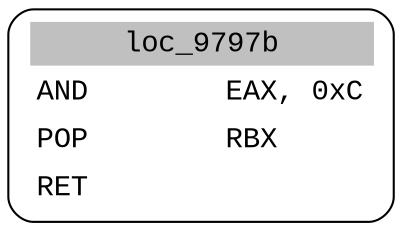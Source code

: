 digraph asm_graph {
1941 [
shape="Mrecord" fontname="Courier New"label =<<table border="0" cellborder="0" cellpadding="3"><tr><td align="center" colspan="2" bgcolor="grey">loc_9797b</td></tr><tr><td align="left">AND        EAX, 0xC</td></tr><tr><td align="left">POP        RBX</td></tr><tr><td align="left">RET        </td></tr></table>> ];
}